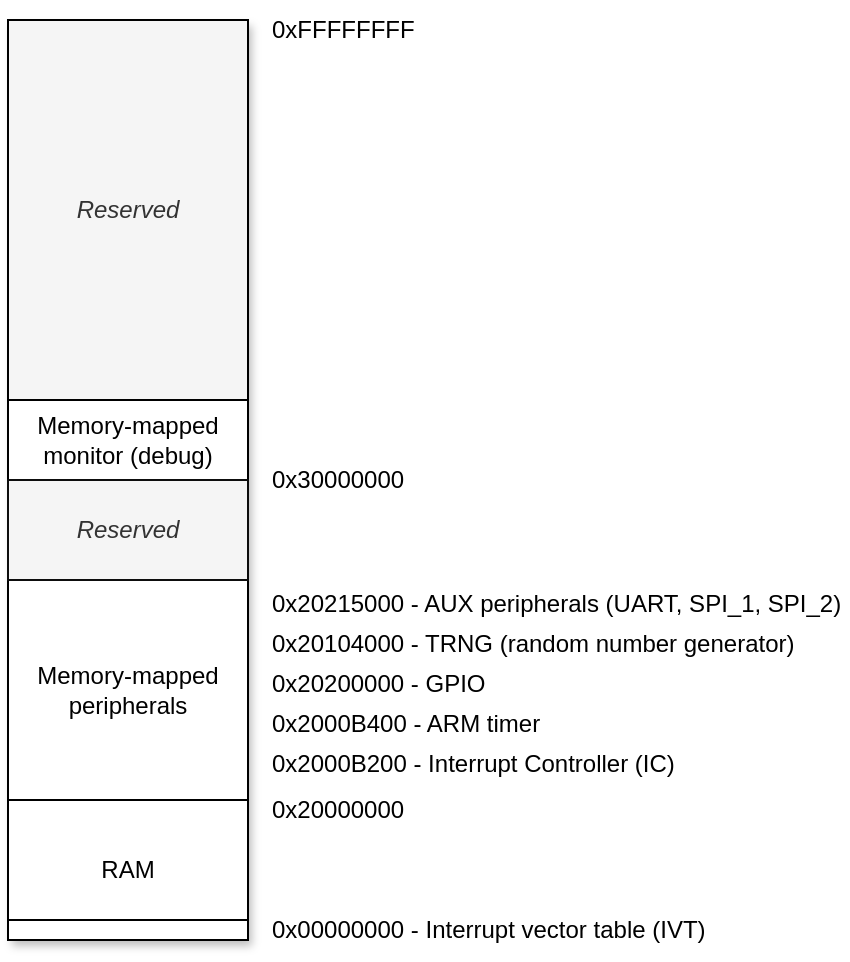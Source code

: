 <mxfile version="21.6.1" type="device">
  <diagram name="Page-1" id="CShNJLnCOTn1WwsLUaTq">
    <mxGraphModel dx="1418" dy="828" grid="1" gridSize="10" guides="1" tooltips="1" connect="1" arrows="1" fold="1" page="1" pageScale="1" pageWidth="850" pageHeight="1100" math="0" shadow="0">
      <root>
        <mxCell id="0" />
        <mxCell id="1" parent="0" />
        <mxCell id="dGoACLbPeBzvsjGyq3BE-19" value="" style="rounded=0;whiteSpace=wrap;html=1;fillColor=#f5f5f5;fontColor=#333333;strokeColor=none;shadow=1;fontStyle=2" parent="1" vertex="1">
          <mxGeometry x="250" y="100" width="120" height="460" as="geometry" />
        </mxCell>
        <mxCell id="dGoACLbPeBzvsjGyq3BE-1" value="Reserved" style="rounded=0;whiteSpace=wrap;html=1;fillColor=#f5f5f5;fontColor=#333333;strokeColor=#000000;shadow=0;fontStyle=2" parent="1" vertex="1">
          <mxGeometry x="250" y="100" width="120" height="190" as="geometry" />
        </mxCell>
        <mxCell id="dGoACLbPeBzvsjGyq3BE-2" value="0x00000000 - Interrupt vector table (IVT)" style="text;html=1;strokeColor=none;fillColor=none;align=left;verticalAlign=middle;whiteSpace=wrap;rounded=0;" parent="1" vertex="1">
          <mxGeometry x="380" y="540" width="250" height="30" as="geometry" />
        </mxCell>
        <mxCell id="dGoACLbPeBzvsjGyq3BE-3" value="0xFFFFFFFF" style="text;html=1;strokeColor=none;fillColor=none;align=left;verticalAlign=middle;whiteSpace=wrap;rounded=0;" parent="1" vertex="1">
          <mxGeometry x="380" y="90" width="60" height="30" as="geometry" />
        </mxCell>
        <mxCell id="dGoACLbPeBzvsjGyq3BE-4" value="0x20000000" style="text;html=1;strokeColor=none;fillColor=none;align=left;verticalAlign=middle;whiteSpace=wrap;rounded=0;" parent="1" vertex="1">
          <mxGeometry x="380" y="480" width="60" height="30" as="geometry" />
        </mxCell>
        <mxCell id="dGoACLbPeBzvsjGyq3BE-7" value="0x20200000 - GPIO" style="text;html=1;strokeColor=none;fillColor=none;align=left;verticalAlign=middle;whiteSpace=wrap;rounded=0;" parent="1" vertex="1">
          <mxGeometry x="380" y="417" width="280" height="30" as="geometry" />
        </mxCell>
        <mxCell id="dGoACLbPeBzvsjGyq3BE-8" value="0x2000B200 - Interrupt Controller (IC)" style="text;html=1;strokeColor=none;fillColor=none;align=left;verticalAlign=middle;whiteSpace=wrap;rounded=0;" parent="1" vertex="1">
          <mxGeometry x="380" y="457" width="280" height="30" as="geometry" />
        </mxCell>
        <mxCell id="dGoACLbPeBzvsjGyq3BE-9" value="0x2000B400 - ARM timer" style="text;html=1;strokeColor=none;fillColor=none;align=left;verticalAlign=middle;whiteSpace=wrap;rounded=0;" parent="1" vertex="1">
          <mxGeometry x="380" y="437" width="290" height="30" as="geometry" />
        </mxCell>
        <mxCell id="dGoACLbPeBzvsjGyq3BE-10" value="0x30000000" style="text;html=1;strokeColor=none;fillColor=none;align=left;verticalAlign=middle;whiteSpace=wrap;rounded=0;" parent="1" vertex="1">
          <mxGeometry x="380" y="315" width="60" height="30" as="geometry" />
        </mxCell>
        <mxCell id="dGoACLbPeBzvsjGyq3BE-11" value="0x20104000 - TRNG (random number generator)" style="text;html=1;strokeColor=none;fillColor=none;align=left;verticalAlign=middle;whiteSpace=wrap;rounded=0;" parent="1" vertex="1">
          <mxGeometry x="380" y="397" width="290" height="30" as="geometry" />
        </mxCell>
        <mxCell id="dGoACLbPeBzvsjGyq3BE-12" value="0x20215000 - AUX peripherals (UART, SPI_1, SPI_2)" style="text;html=1;strokeColor=none;fillColor=none;align=left;verticalAlign=middle;whiteSpace=wrap;rounded=0;" parent="1" vertex="1">
          <mxGeometry x="380" y="377" width="290" height="30" as="geometry" />
        </mxCell>
        <mxCell id="dGoACLbPeBzvsjGyq3BE-13" value="RAM" style="rounded=0;whiteSpace=wrap;html=1;shadow=0;" parent="1" vertex="1">
          <mxGeometry x="250" y="490" width="120" height="70" as="geometry" />
        </mxCell>
        <mxCell id="dGoACLbPeBzvsjGyq3BE-14" value="Memory-mapped peripherals" style="rounded=0;whiteSpace=wrap;html=1;shadow=0;" parent="1" vertex="1">
          <mxGeometry x="250" y="380" width="120" height="110" as="geometry" />
        </mxCell>
        <mxCell id="dGoACLbPeBzvsjGyq3BE-15" value="Memory-mapped monitor (debug)" style="rounded=0;whiteSpace=wrap;html=1;shadow=0;" parent="1" vertex="1">
          <mxGeometry x="250" y="290" width="120" height="40" as="geometry" />
        </mxCell>
        <mxCell id="dGoACLbPeBzvsjGyq3BE-17" value="Reserved" style="rounded=0;whiteSpace=wrap;html=1;fillColor=#f5f5f5;fontColor=#333333;strokeColor=#0D0D0D;shadow=0;fontStyle=2" parent="1" vertex="1">
          <mxGeometry x="250" y="330" width="120" height="50" as="geometry" />
        </mxCell>
        <mxCell id="dGoACLbPeBzvsjGyq3BE-18" value="" style="rounded=0;whiteSpace=wrap;html=1;shadow=0;" parent="1" vertex="1">
          <mxGeometry x="250" y="550" width="120" height="10" as="geometry" />
        </mxCell>
      </root>
    </mxGraphModel>
  </diagram>
</mxfile>
